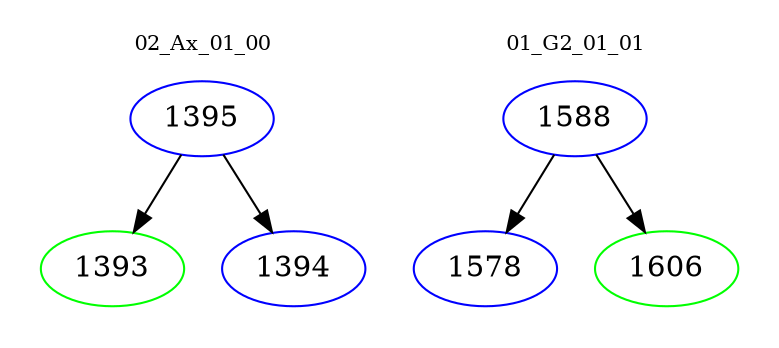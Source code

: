 digraph{
subgraph cluster_0 {
color = white
label = "02_Ax_01_00";
fontsize=10;
T0_1395 [label="1395", color="blue"]
T0_1395 -> T0_1393 [color="black"]
T0_1393 [label="1393", color="green"]
T0_1395 -> T0_1394 [color="black"]
T0_1394 [label="1394", color="blue"]
}
subgraph cluster_1 {
color = white
label = "01_G2_01_01";
fontsize=10;
T1_1588 [label="1588", color="blue"]
T1_1588 -> T1_1578 [color="black"]
T1_1578 [label="1578", color="blue"]
T1_1588 -> T1_1606 [color="black"]
T1_1606 [label="1606", color="green"]
}
}
